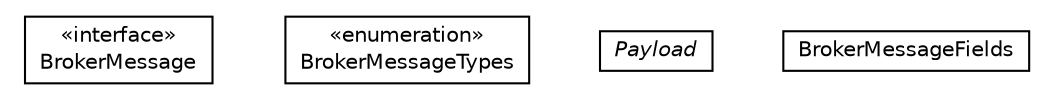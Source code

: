 #!/usr/local/bin/dot
#
# Class diagram 
# Generated by UMLGraph version R5_6-24-gf6e263 (http://www.umlgraph.org/)
#

digraph G {
	edge [fontname="Helvetica",fontsize=10,labelfontname="Helvetica",labelfontsize=10];
	node [fontname="Helvetica",fontsize=10,shape=plaintext];
	nodesep=0.25;
	ranksep=0.5;
	// org.universAAL.middleware.brokers.message.BrokerMessage
	c105211 [label=<<table title="org.universAAL.middleware.brokers.message.BrokerMessage" border="0" cellborder="1" cellspacing="0" cellpadding="2" port="p" href="./BrokerMessage.html">
		<tr><td><table border="0" cellspacing="0" cellpadding="1">
<tr><td align="center" balign="center"> &#171;interface&#187; </td></tr>
<tr><td align="center" balign="center"> BrokerMessage </td></tr>
		</table></td></tr>
		</table>>, URL="./BrokerMessage.html", fontname="Helvetica", fontcolor="black", fontsize=10.0];
	// org.universAAL.middleware.brokers.message.BrokerMessage.BrokerMessageTypes
	c105212 [label=<<table title="org.universAAL.middleware.brokers.message.BrokerMessage.BrokerMessageTypes" border="0" cellborder="1" cellspacing="0" cellpadding="2" port="p" href="./BrokerMessage.BrokerMessageTypes.html">
		<tr><td><table border="0" cellspacing="0" cellpadding="1">
<tr><td align="center" balign="center"> &#171;enumeration&#187; </td></tr>
<tr><td align="center" balign="center"> BrokerMessageTypes </td></tr>
		</table></td></tr>
		</table>>, URL="./BrokerMessage.BrokerMessageTypes.html", fontname="Helvetica", fontcolor="black", fontsize=10.0];
	// org.universAAL.middleware.brokers.message.Payload
	c105213 [label=<<table title="org.universAAL.middleware.brokers.message.Payload" border="0" cellborder="1" cellspacing="0" cellpadding="2" port="p" href="./Payload.html">
		<tr><td><table border="0" cellspacing="0" cellpadding="1">
<tr><td align="center" balign="center"><font face="Helvetica-Oblique"> Payload </font></td></tr>
		</table></td></tr>
		</table>>, URL="./Payload.html", fontname="Helvetica", fontcolor="black", fontsize=10.0];
	// org.universAAL.middleware.brokers.message.BrokerMessageFields
	c105214 [label=<<table title="org.universAAL.middleware.brokers.message.BrokerMessageFields" border="0" cellborder="1" cellspacing="0" cellpadding="2" port="p" href="./BrokerMessageFields.html">
		<tr><td><table border="0" cellspacing="0" cellpadding="1">
<tr><td align="center" balign="center"> BrokerMessageFields </td></tr>
		</table></td></tr>
		</table>>, URL="./BrokerMessageFields.html", fontname="Helvetica", fontcolor="black", fontsize=10.0];
}

